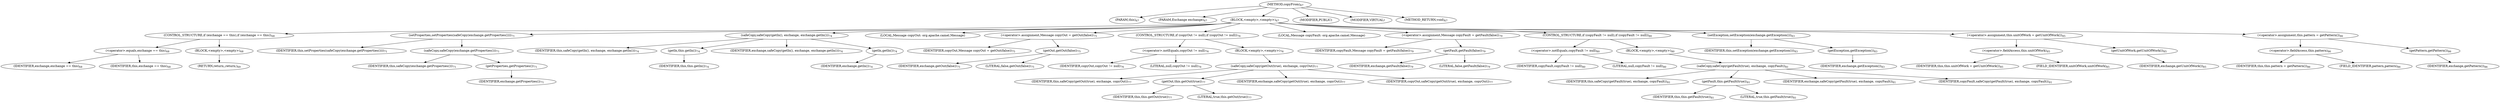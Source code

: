 digraph "copyFrom" {  
"195" [label = <(METHOD,copyFrom)<SUB>67</SUB>> ]
"14" [label = <(PARAM,this)<SUB>67</SUB>> ]
"196" [label = <(PARAM,Exchange exchange)<SUB>67</SUB>> ]
"197" [label = <(BLOCK,&lt;empty&gt;,&lt;empty&gt;)<SUB>67</SUB>> ]
"198" [label = <(CONTROL_STRUCTURE,if (exchange == this),if (exchange == this))<SUB>68</SUB>> ]
"199" [label = <(&lt;operator&gt;.equals,exchange == this)<SUB>68</SUB>> ]
"200" [label = <(IDENTIFIER,exchange,exchange == this)<SUB>68</SUB>> ]
"13" [label = <(IDENTIFIER,this,exchange == this)<SUB>68</SUB>> ]
"201" [label = <(BLOCK,&lt;empty&gt;,&lt;empty&gt;)<SUB>68</SUB>> ]
"202" [label = <(RETURN,return;,return;)<SUB>69</SUB>> ]
"203" [label = <(setProperties,setProperties(safeCopy(exchange.getProperties())))<SUB>71</SUB>> ]
"16" [label = <(IDENTIFIER,this,setProperties(safeCopy(exchange.getProperties())))<SUB>71</SUB>> ]
"204" [label = <(safeCopy,safeCopy(exchange.getProperties()))<SUB>71</SUB>> ]
"15" [label = <(IDENTIFIER,this,safeCopy(exchange.getProperties()))<SUB>71</SUB>> ]
"205" [label = <(getProperties,getProperties())<SUB>71</SUB>> ]
"206" [label = <(IDENTIFIER,exchange,getProperties())<SUB>71</SUB>> ]
"207" [label = <(safeCopy,safeCopy(getIn(), exchange, exchange.getIn()))<SUB>74</SUB>> ]
"18" [label = <(IDENTIFIER,this,safeCopy(getIn(), exchange, exchange.getIn()))<SUB>74</SUB>> ]
"208" [label = <(getIn,this.getIn())<SUB>74</SUB>> ]
"17" [label = <(IDENTIFIER,this,this.getIn())<SUB>74</SUB>> ]
"209" [label = <(IDENTIFIER,exchange,safeCopy(getIn(), exchange, exchange.getIn()))<SUB>74</SUB>> ]
"210" [label = <(getIn,getIn())<SUB>74</SUB>> ]
"211" [label = <(IDENTIFIER,exchange,getIn())<SUB>74</SUB>> ]
"212" [label = <(LOCAL,Message copyOut: org.apache.camel.Message)> ]
"213" [label = <(&lt;operator&gt;.assignment,Message copyOut = getOut(false))<SUB>75</SUB>> ]
"214" [label = <(IDENTIFIER,copyOut,Message copyOut = getOut(false))<SUB>75</SUB>> ]
"215" [label = <(getOut,getOut(false))<SUB>75</SUB>> ]
"216" [label = <(IDENTIFIER,exchange,getOut(false))<SUB>75</SUB>> ]
"217" [label = <(LITERAL,false,getOut(false))<SUB>75</SUB>> ]
"218" [label = <(CONTROL_STRUCTURE,if (copyOut != null),if (copyOut != null))<SUB>76</SUB>> ]
"219" [label = <(&lt;operator&gt;.notEquals,copyOut != null)<SUB>76</SUB>> ]
"220" [label = <(IDENTIFIER,copyOut,copyOut != null)<SUB>76</SUB>> ]
"221" [label = <(LITERAL,null,copyOut != null)<SUB>76</SUB>> ]
"222" [label = <(BLOCK,&lt;empty&gt;,&lt;empty&gt;)<SUB>76</SUB>> ]
"223" [label = <(safeCopy,safeCopy(getOut(true), exchange, copyOut))<SUB>77</SUB>> ]
"20" [label = <(IDENTIFIER,this,safeCopy(getOut(true), exchange, copyOut))<SUB>77</SUB>> ]
"224" [label = <(getOut,this.getOut(true))<SUB>77</SUB>> ]
"19" [label = <(IDENTIFIER,this,this.getOut(true))<SUB>77</SUB>> ]
"225" [label = <(LITERAL,true,this.getOut(true))<SUB>77</SUB>> ]
"226" [label = <(IDENTIFIER,exchange,safeCopy(getOut(true), exchange, copyOut))<SUB>77</SUB>> ]
"227" [label = <(IDENTIFIER,copyOut,safeCopy(getOut(true), exchange, copyOut))<SUB>77</SUB>> ]
"228" [label = <(LOCAL,Message copyFault: org.apache.camel.Message)> ]
"229" [label = <(&lt;operator&gt;.assignment,Message copyFault = getFault(false))<SUB>79</SUB>> ]
"230" [label = <(IDENTIFIER,copyFault,Message copyFault = getFault(false))<SUB>79</SUB>> ]
"231" [label = <(getFault,getFault(false))<SUB>79</SUB>> ]
"232" [label = <(IDENTIFIER,exchange,getFault(false))<SUB>79</SUB>> ]
"233" [label = <(LITERAL,false,getFault(false))<SUB>79</SUB>> ]
"234" [label = <(CONTROL_STRUCTURE,if (copyFault != null),if (copyFault != null))<SUB>80</SUB>> ]
"235" [label = <(&lt;operator&gt;.notEquals,copyFault != null)<SUB>80</SUB>> ]
"236" [label = <(IDENTIFIER,copyFault,copyFault != null)<SUB>80</SUB>> ]
"237" [label = <(LITERAL,null,copyFault != null)<SUB>80</SUB>> ]
"238" [label = <(BLOCK,&lt;empty&gt;,&lt;empty&gt;)<SUB>80</SUB>> ]
"239" [label = <(safeCopy,safeCopy(getFault(true), exchange, copyFault))<SUB>81</SUB>> ]
"22" [label = <(IDENTIFIER,this,safeCopy(getFault(true), exchange, copyFault))<SUB>81</SUB>> ]
"240" [label = <(getFault,this.getFault(true))<SUB>81</SUB>> ]
"21" [label = <(IDENTIFIER,this,this.getFault(true))<SUB>81</SUB>> ]
"241" [label = <(LITERAL,true,this.getFault(true))<SUB>81</SUB>> ]
"242" [label = <(IDENTIFIER,exchange,safeCopy(getFault(true), exchange, copyFault))<SUB>81</SUB>> ]
"243" [label = <(IDENTIFIER,copyFault,safeCopy(getFault(true), exchange, copyFault))<SUB>81</SUB>> ]
"244" [label = <(setException,setException(exchange.getException()))<SUB>83</SUB>> ]
"23" [label = <(IDENTIFIER,this,setException(exchange.getException()))<SUB>83</SUB>> ]
"245" [label = <(getException,getException())<SUB>83</SUB>> ]
"246" [label = <(IDENTIFIER,exchange,getException())<SUB>83</SUB>> ]
"247" [label = <(&lt;operator&gt;.assignment,this.unitOfWork = getUnitOfWork())<SUB>85</SUB>> ]
"248" [label = <(&lt;operator&gt;.fieldAccess,this.unitOfWork)<SUB>85</SUB>> ]
"249" [label = <(IDENTIFIER,this,this.unitOfWork = getUnitOfWork())<SUB>85</SUB>> ]
"250" [label = <(FIELD_IDENTIFIER,unitOfWork,unitOfWork)<SUB>85</SUB>> ]
"251" [label = <(getUnitOfWork,getUnitOfWork())<SUB>85</SUB>> ]
"252" [label = <(IDENTIFIER,exchange,getUnitOfWork())<SUB>85</SUB>> ]
"253" [label = <(&lt;operator&gt;.assignment,this.pattern = getPattern())<SUB>86</SUB>> ]
"254" [label = <(&lt;operator&gt;.fieldAccess,this.pattern)<SUB>86</SUB>> ]
"255" [label = <(IDENTIFIER,this,this.pattern = getPattern())<SUB>86</SUB>> ]
"256" [label = <(FIELD_IDENTIFIER,pattern,pattern)<SUB>86</SUB>> ]
"257" [label = <(getPattern,getPattern())<SUB>86</SUB>> ]
"258" [label = <(IDENTIFIER,exchange,getPattern())<SUB>86</SUB>> ]
"259" [label = <(MODIFIER,PUBLIC)> ]
"260" [label = <(MODIFIER,VIRTUAL)> ]
"261" [label = <(METHOD_RETURN,void)<SUB>67</SUB>> ]
  "195" -> "14" 
  "195" -> "196" 
  "195" -> "197" 
  "195" -> "259" 
  "195" -> "260" 
  "195" -> "261" 
  "197" -> "198" 
  "197" -> "203" 
  "197" -> "207" 
  "197" -> "212" 
  "197" -> "213" 
  "197" -> "218" 
  "197" -> "228" 
  "197" -> "229" 
  "197" -> "234" 
  "197" -> "244" 
  "197" -> "247" 
  "197" -> "253" 
  "198" -> "199" 
  "198" -> "201" 
  "199" -> "200" 
  "199" -> "13" 
  "201" -> "202" 
  "203" -> "16" 
  "203" -> "204" 
  "204" -> "15" 
  "204" -> "205" 
  "205" -> "206" 
  "207" -> "18" 
  "207" -> "208" 
  "207" -> "209" 
  "207" -> "210" 
  "208" -> "17" 
  "210" -> "211" 
  "213" -> "214" 
  "213" -> "215" 
  "215" -> "216" 
  "215" -> "217" 
  "218" -> "219" 
  "218" -> "222" 
  "219" -> "220" 
  "219" -> "221" 
  "222" -> "223" 
  "223" -> "20" 
  "223" -> "224" 
  "223" -> "226" 
  "223" -> "227" 
  "224" -> "19" 
  "224" -> "225" 
  "229" -> "230" 
  "229" -> "231" 
  "231" -> "232" 
  "231" -> "233" 
  "234" -> "235" 
  "234" -> "238" 
  "235" -> "236" 
  "235" -> "237" 
  "238" -> "239" 
  "239" -> "22" 
  "239" -> "240" 
  "239" -> "242" 
  "239" -> "243" 
  "240" -> "21" 
  "240" -> "241" 
  "244" -> "23" 
  "244" -> "245" 
  "245" -> "246" 
  "247" -> "248" 
  "247" -> "251" 
  "248" -> "249" 
  "248" -> "250" 
  "251" -> "252" 
  "253" -> "254" 
  "253" -> "257" 
  "254" -> "255" 
  "254" -> "256" 
  "257" -> "258" 
}
